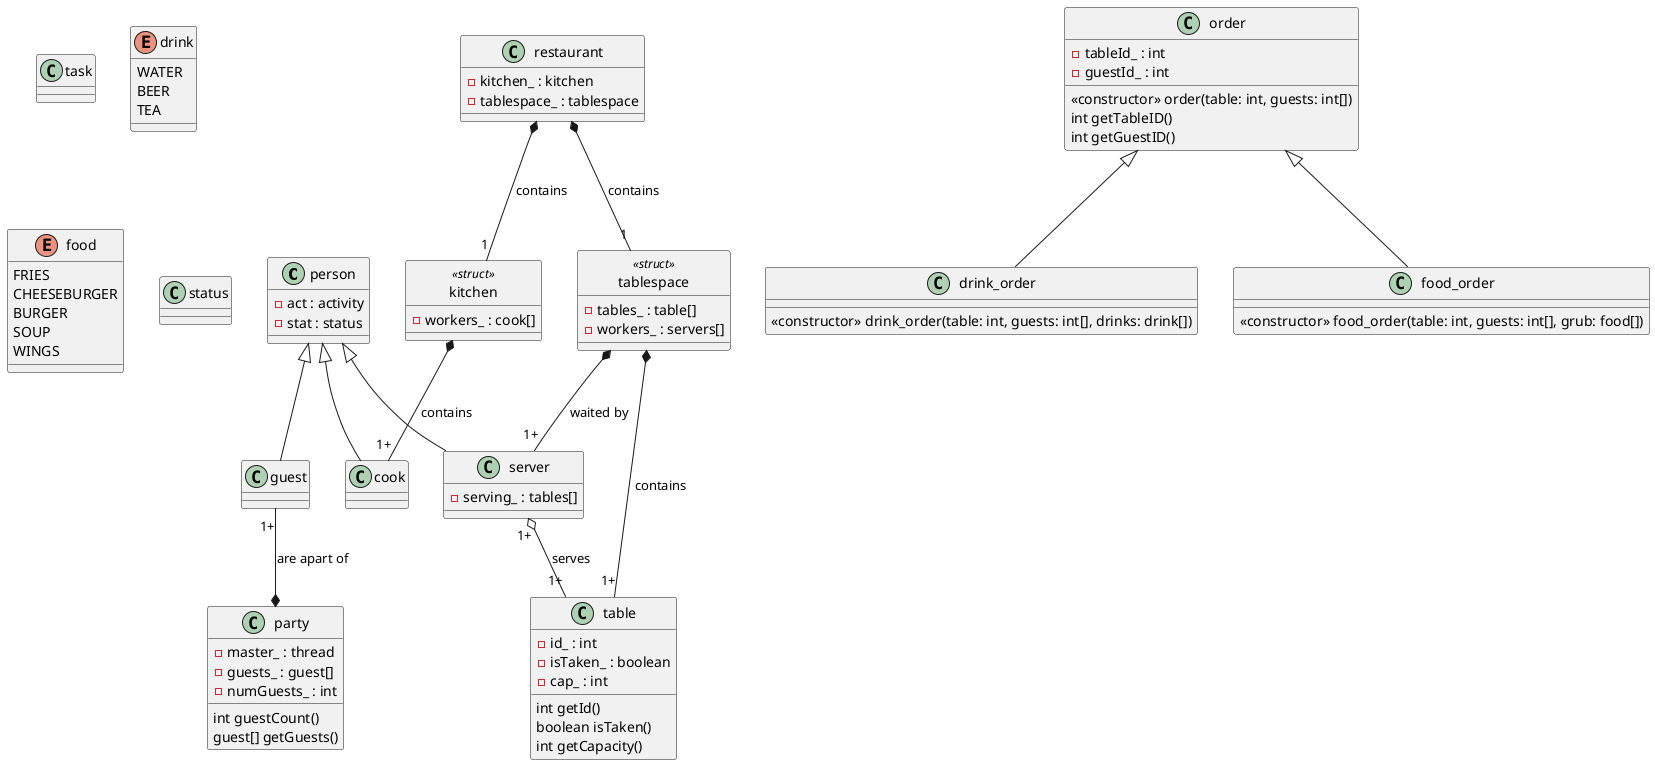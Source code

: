 @startuml classes
    class person {
        -act : activity
        -stat : status
    }
    class cook {

    }
    class server {
        -serving_ : tables[]
    }
    class guest {
        
    }
    class task {
        
    }
    class order {
        -tableId_ : int
        -guestId_ : int
        <<constructor>> order(table: int, guests: int[])
        int getTableID()
        int getGuestID()
    }
    class drink_order {
        <<constructor>> drink_order(table: int, guests: int[], drinks: drink[])
    }
    class food_order {
        <<constructor>> food_order(table: int, guests: int[], grub: food[])
    }
    enum drink {
        WATER
        BEER
        TEA
    }
    enum food {
        FRIES
        CHEESEBURGER
        BURGER
        SOUP
        WINGS
    }
    class status {

    }
    class party {
        -master_ : thread
        -guests_ : guest[]
        -numGuests_ : int

        int guestCount()
        guest[] getGuests()
    }
    class restaurant {
        -kitchen_ : kitchen
        -tablespace_ : tablespace
    }
    class table {
        -id_ : int
        -isTaken_ : boolean
        -cap_ : int

        int getId()
        boolean isTaken()
        int getCapacity()      
    }
    class kitchen <<struct>> {
        -workers_ : cook[]
    }
    class tablespace <<struct>> {
        -tables_ : table[]
        -workers_ : servers[]
    }

    restaurant *-- "1" tablespace : contains
    restaurant *-- "1" kitchen : contains 
    kitchen *-- "1+" cook : contains 
    tablespace *-- "1+" table : contains
    tablespace *-- "1+" server : waited by
    hide kitchen circle
    hide tablespace circle
    person <|-- cook
    person <|-- server
    person <|-- guest
    order <|-- food_order
    order <|-- drink_order

    guest "1+" --* party : are apart of
    server "1+" o-- "1+" table : serves

    
@enduml